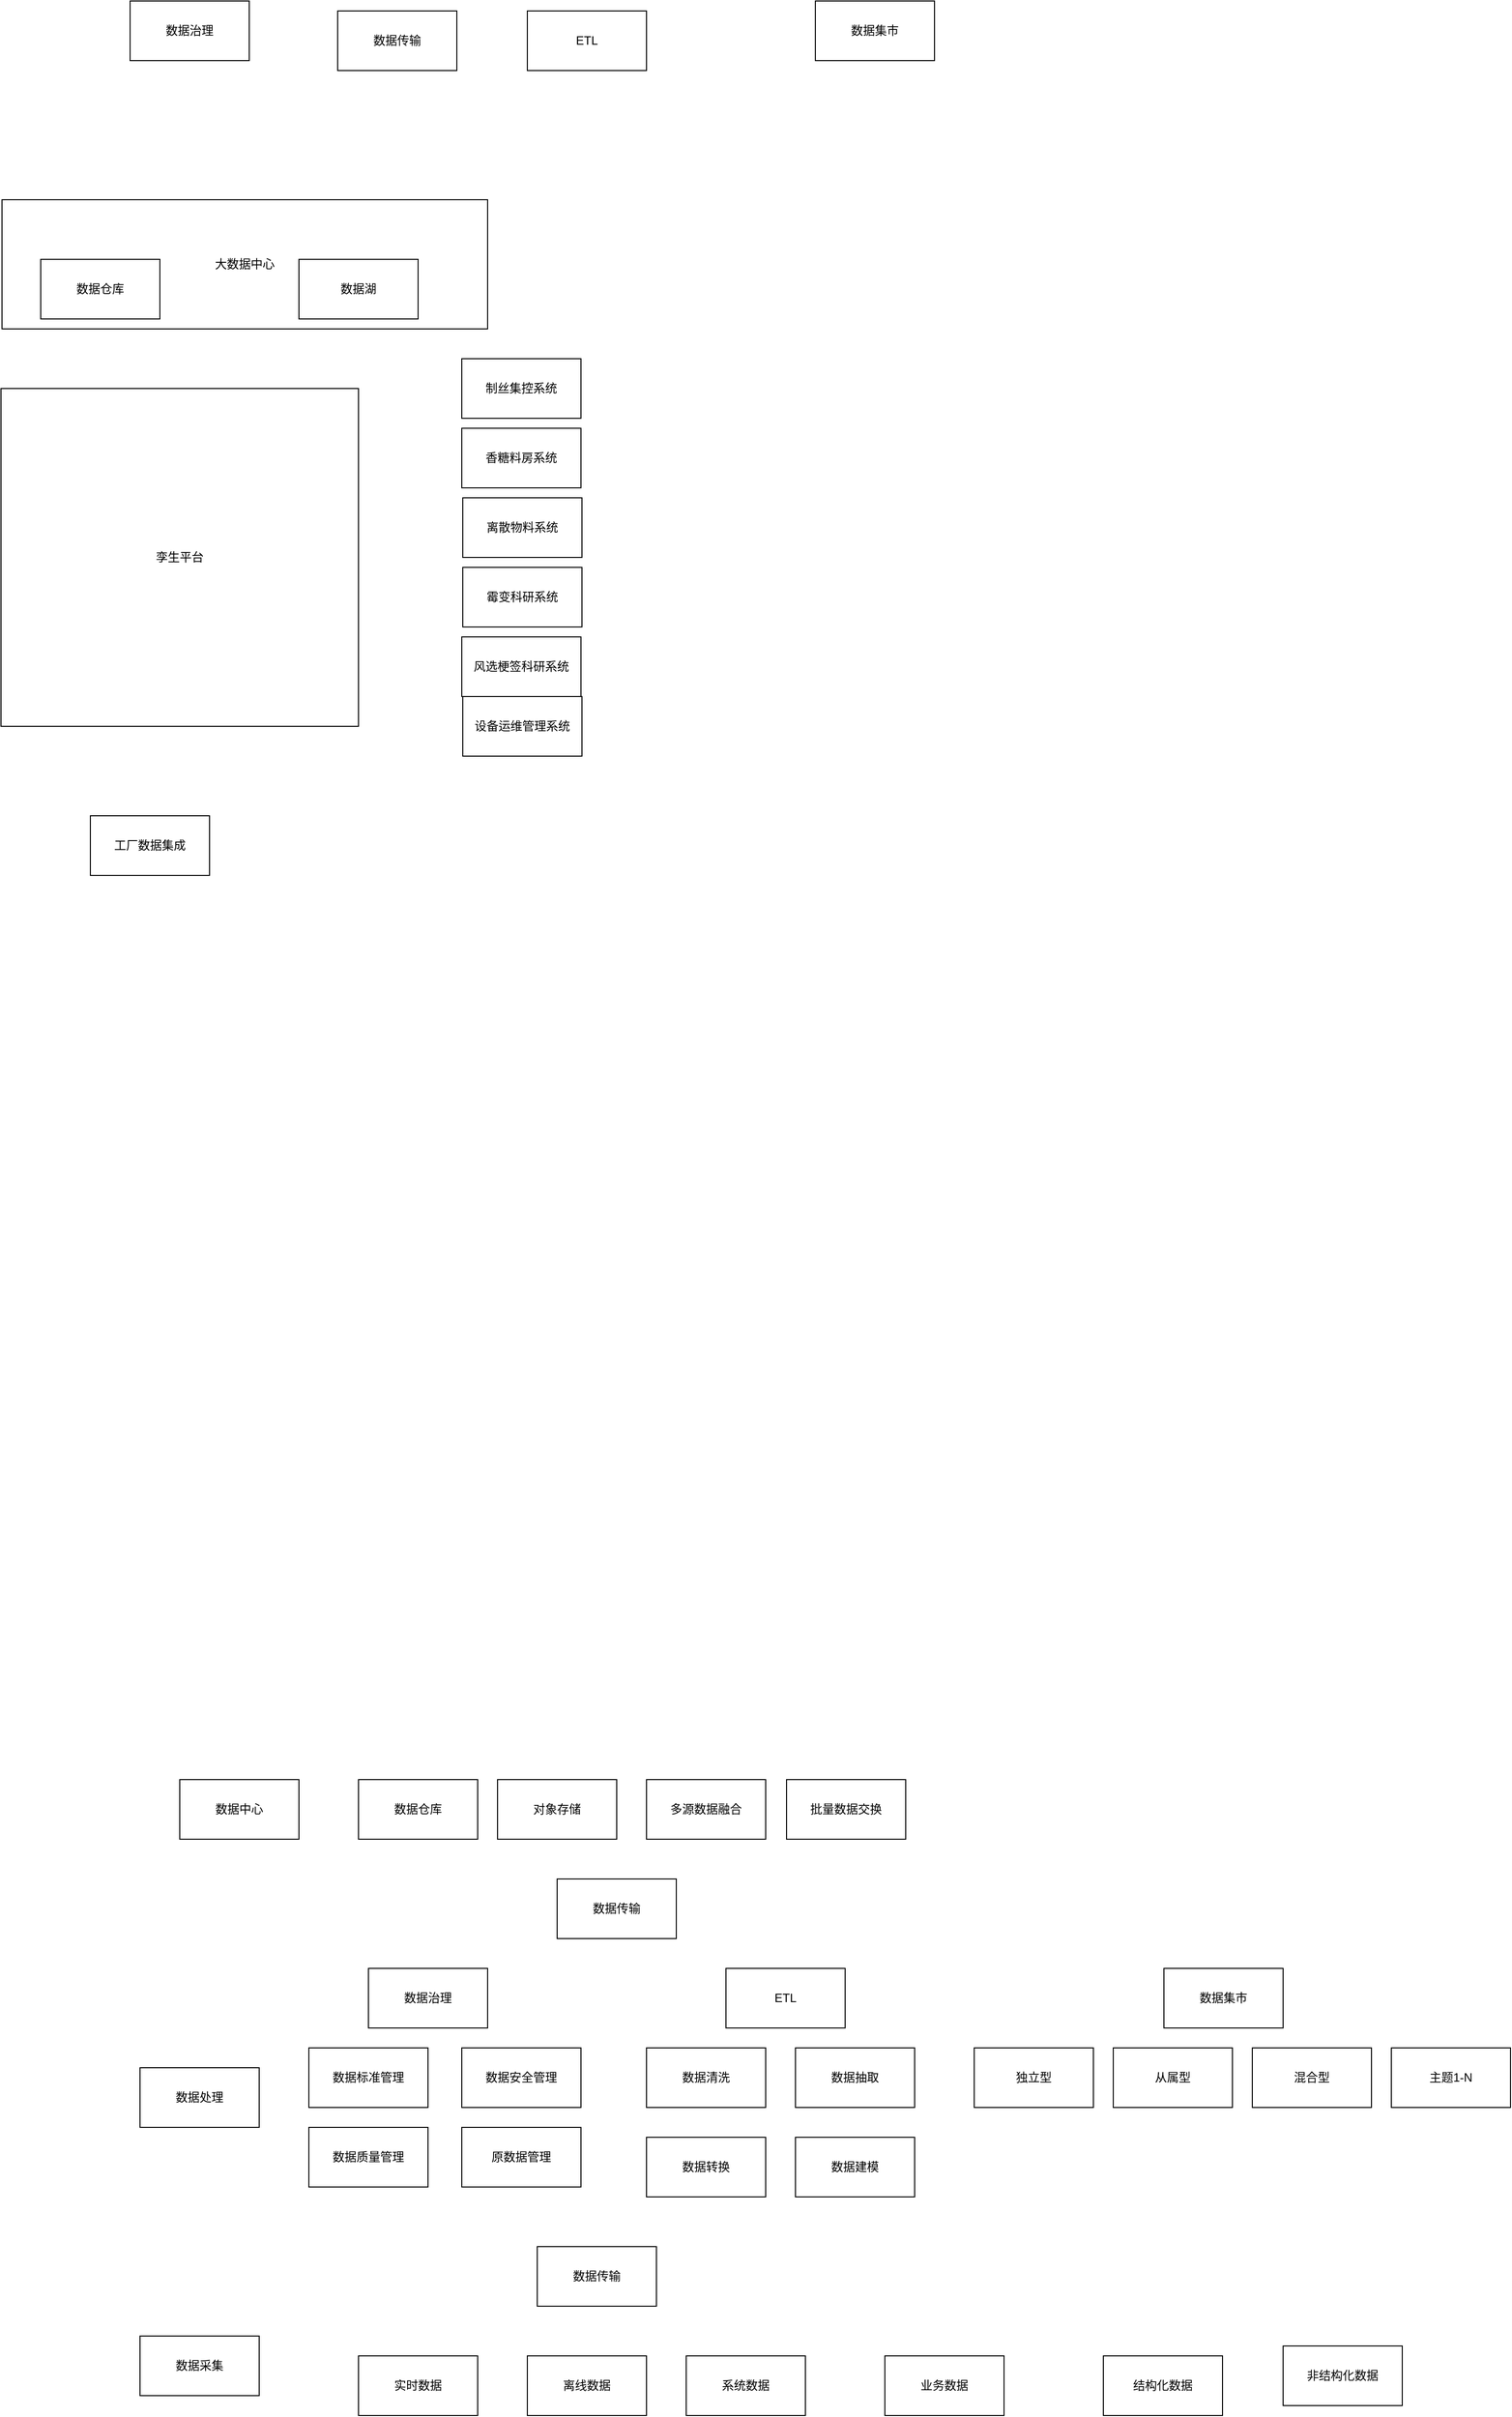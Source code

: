 <mxfile version="21.6.8" type="github">
  <diagram name="第 1 页" id="bUYPXVHY6qEtTD3wjHq3">
    <mxGraphModel dx="2261" dy="1927" grid="1" gridSize="10" guides="1" tooltips="1" connect="1" arrows="1" fold="1" page="1" pageScale="1" pageWidth="827" pageHeight="1169" math="0" shadow="0">
      <root>
        <mxCell id="0" />
        <mxCell id="1" parent="0" />
        <mxCell id="woWX3H5pv6czB2cQM8_J-5" value="数据采集" style="rounded=0;whiteSpace=wrap;html=1;" vertex="1" parent="1">
          <mxGeometry x="-10" y="1820" width="120" height="60" as="geometry" />
        </mxCell>
        <mxCell id="woWX3H5pv6czB2cQM8_J-6" value="实时数据" style="rounded=0;whiteSpace=wrap;html=1;" vertex="1" parent="1">
          <mxGeometry x="210" y="1840" width="120" height="60" as="geometry" />
        </mxCell>
        <mxCell id="woWX3H5pv6czB2cQM8_J-7" value="离线数据" style="rounded=0;whiteSpace=wrap;html=1;" vertex="1" parent="1">
          <mxGeometry x="380" y="1840" width="120" height="60" as="geometry" />
        </mxCell>
        <mxCell id="woWX3H5pv6czB2cQM8_J-8" value="系统数据" style="rounded=0;whiteSpace=wrap;html=1;" vertex="1" parent="1">
          <mxGeometry x="540" y="1840" width="120" height="60" as="geometry" />
        </mxCell>
        <mxCell id="woWX3H5pv6czB2cQM8_J-9" value="结构化数据" style="rounded=0;whiteSpace=wrap;html=1;" vertex="1" parent="1">
          <mxGeometry x="960" y="1840" width="120" height="60" as="geometry" />
        </mxCell>
        <mxCell id="woWX3H5pv6czB2cQM8_J-10" value="非结构化数据" style="rounded=0;whiteSpace=wrap;html=1;" vertex="1" parent="1">
          <mxGeometry x="1141" y="1830" width="120" height="60" as="geometry" />
        </mxCell>
        <mxCell id="woWX3H5pv6czB2cQM8_J-11" value="数据治理" style="rounded=0;whiteSpace=wrap;html=1;" vertex="1" parent="1">
          <mxGeometry x="220" y="1450" width="120" height="60" as="geometry" />
        </mxCell>
        <mxCell id="woWX3H5pv6czB2cQM8_J-12" value="数据标准管理" style="rounded=0;whiteSpace=wrap;html=1;" vertex="1" parent="1">
          <mxGeometry x="160" y="1530" width="120" height="60" as="geometry" />
        </mxCell>
        <mxCell id="woWX3H5pv6czB2cQM8_J-13" value="数据安全管理" style="rounded=0;whiteSpace=wrap;html=1;" vertex="1" parent="1">
          <mxGeometry x="314" y="1530" width="120" height="60" as="geometry" />
        </mxCell>
        <mxCell id="woWX3H5pv6czB2cQM8_J-14" value="数据质量管理" style="rounded=0;whiteSpace=wrap;html=1;" vertex="1" parent="1">
          <mxGeometry x="160" y="1610" width="120" height="60" as="geometry" />
        </mxCell>
        <mxCell id="woWX3H5pv6czB2cQM8_J-15" value="原数据管理" style="rounded=0;whiteSpace=wrap;html=1;" vertex="1" parent="1">
          <mxGeometry x="314" y="1610" width="120" height="60" as="geometry" />
        </mxCell>
        <mxCell id="woWX3H5pv6czB2cQM8_J-18" value="数据传输" style="rounded=0;whiteSpace=wrap;html=1;" vertex="1" parent="1">
          <mxGeometry x="390" y="1730" width="120" height="60" as="geometry" />
        </mxCell>
        <mxCell id="woWX3H5pv6czB2cQM8_J-20" value="ETL" style="rounded=0;whiteSpace=wrap;html=1;" vertex="1" parent="1">
          <mxGeometry x="580" y="1450" width="120" height="60" as="geometry" />
        </mxCell>
        <mxCell id="woWX3H5pv6czB2cQM8_J-21" value="数据清洗" style="rounded=0;whiteSpace=wrap;html=1;" vertex="1" parent="1">
          <mxGeometry x="500" y="1530" width="120" height="60" as="geometry" />
        </mxCell>
        <mxCell id="woWX3H5pv6czB2cQM8_J-22" value="数据抽取" style="rounded=0;whiteSpace=wrap;html=1;" vertex="1" parent="1">
          <mxGeometry x="650" y="1530" width="120" height="60" as="geometry" />
        </mxCell>
        <mxCell id="woWX3H5pv6czB2cQM8_J-23" value="数据转换" style="rounded=0;whiteSpace=wrap;html=1;" vertex="1" parent="1">
          <mxGeometry x="500" y="1620" width="120" height="60" as="geometry" />
        </mxCell>
        <mxCell id="woWX3H5pv6czB2cQM8_J-24" value="数据建模" style="rounded=0;whiteSpace=wrap;html=1;" vertex="1" parent="1">
          <mxGeometry x="650" y="1620" width="120" height="60" as="geometry" />
        </mxCell>
        <mxCell id="woWX3H5pv6czB2cQM8_J-25" value="数据集市" style="rounded=0;whiteSpace=wrap;html=1;" vertex="1" parent="1">
          <mxGeometry x="1021" y="1450" width="120" height="60" as="geometry" />
        </mxCell>
        <mxCell id="woWX3H5pv6czB2cQM8_J-26" value="独立型" style="rounded=0;whiteSpace=wrap;html=1;" vertex="1" parent="1">
          <mxGeometry x="830" y="1530" width="120" height="60" as="geometry" />
        </mxCell>
        <mxCell id="woWX3H5pv6czB2cQM8_J-27" value="从属型" style="rounded=0;whiteSpace=wrap;html=1;" vertex="1" parent="1">
          <mxGeometry x="970" y="1530" width="120" height="60" as="geometry" />
        </mxCell>
        <mxCell id="woWX3H5pv6czB2cQM8_J-28" value="混合型" style="rounded=0;whiteSpace=wrap;html=1;" vertex="1" parent="1">
          <mxGeometry x="1110" y="1530" width="120" height="60" as="geometry" />
        </mxCell>
        <mxCell id="woWX3H5pv6czB2cQM8_J-29" value="主题1-N" style="rounded=0;whiteSpace=wrap;html=1;" vertex="1" parent="1">
          <mxGeometry x="1250" y="1530" width="120" height="60" as="geometry" />
        </mxCell>
        <mxCell id="woWX3H5pv6czB2cQM8_J-30" value="数据中心" style="rounded=0;whiteSpace=wrap;html=1;" vertex="1" parent="1">
          <mxGeometry x="30" y="1260" width="120" height="60" as="geometry" />
        </mxCell>
        <mxCell id="woWX3H5pv6czB2cQM8_J-31" value="数据仓库" style="rounded=0;whiteSpace=wrap;html=1;" vertex="1" parent="1">
          <mxGeometry x="210" y="1260" width="120" height="60" as="geometry" />
        </mxCell>
        <mxCell id="woWX3H5pv6czB2cQM8_J-32" value="对象存储" style="rounded=0;whiteSpace=wrap;html=1;" vertex="1" parent="1">
          <mxGeometry x="350" y="1260" width="120" height="60" as="geometry" />
        </mxCell>
        <mxCell id="woWX3H5pv6czB2cQM8_J-33" value="多源数据融合" style="rounded=0;whiteSpace=wrap;html=1;" vertex="1" parent="1">
          <mxGeometry x="500" y="1260" width="120" height="60" as="geometry" />
        </mxCell>
        <mxCell id="woWX3H5pv6czB2cQM8_J-34" value="批量数据交换" style="rounded=0;whiteSpace=wrap;html=1;" vertex="1" parent="1">
          <mxGeometry x="641" y="1260" width="120" height="60" as="geometry" />
        </mxCell>
        <mxCell id="woWX3H5pv6czB2cQM8_J-35" value="业务数据" style="rounded=0;whiteSpace=wrap;html=1;" vertex="1" parent="1">
          <mxGeometry x="740" y="1840" width="120" height="60" as="geometry" />
        </mxCell>
        <mxCell id="woWX3H5pv6czB2cQM8_J-37" value="孪生平台" style="rounded=0;whiteSpace=wrap;html=1;" vertex="1" parent="1">
          <mxGeometry x="-150" y="-140" width="360" height="340" as="geometry" />
        </mxCell>
        <mxCell id="woWX3H5pv6czB2cQM8_J-39" value="数据处理" style="rounded=0;whiteSpace=wrap;html=1;" vertex="1" parent="1">
          <mxGeometry x="-10" y="1550" width="120" height="60" as="geometry" />
        </mxCell>
        <mxCell id="woWX3H5pv6czB2cQM8_J-40" value="数据传输" style="rounded=0;whiteSpace=wrap;html=1;" vertex="1" parent="1">
          <mxGeometry x="410" y="1360" width="120" height="60" as="geometry" />
        </mxCell>
        <mxCell id="woWX3H5pv6czB2cQM8_J-42" value="大数据中心" style="rounded=0;whiteSpace=wrap;html=1;" vertex="1" parent="1">
          <mxGeometry x="-149" y="-330" width="489" height="130" as="geometry" />
        </mxCell>
        <mxCell id="woWX3H5pv6czB2cQM8_J-43" value="数据仓库" style="rounded=0;whiteSpace=wrap;html=1;" vertex="1" parent="1">
          <mxGeometry x="-110" y="-270" width="120" height="60" as="geometry" />
        </mxCell>
        <mxCell id="woWX3H5pv6czB2cQM8_J-44" value="数据湖" style="rounded=0;whiteSpace=wrap;html=1;" vertex="1" parent="1">
          <mxGeometry x="150" y="-270" width="120" height="60" as="geometry" />
        </mxCell>
        <mxCell id="woWX3H5pv6czB2cQM8_J-45" value="工厂数据集成" style="rounded=0;whiteSpace=wrap;html=1;" vertex="1" parent="1">
          <mxGeometry x="-60" y="290" width="120" height="60" as="geometry" />
        </mxCell>
        <mxCell id="woWX3H5pv6czB2cQM8_J-46" value="制丝集控系统" style="rounded=0;whiteSpace=wrap;html=1;" vertex="1" parent="1">
          <mxGeometry x="314" y="-170" width="120" height="60" as="geometry" />
        </mxCell>
        <mxCell id="woWX3H5pv6czB2cQM8_J-47" value="离散物料系统" style="rounded=0;whiteSpace=wrap;html=1;" vertex="1" parent="1">
          <mxGeometry x="315" y="-30" width="120" height="60" as="geometry" />
        </mxCell>
        <mxCell id="woWX3H5pv6czB2cQM8_J-48" value="霉变科研系统" style="rounded=0;whiteSpace=wrap;html=1;" vertex="1" parent="1">
          <mxGeometry x="315" y="40" width="120" height="60" as="geometry" />
        </mxCell>
        <mxCell id="woWX3H5pv6czB2cQM8_J-49" value="风选梗签科研系统" style="rounded=0;whiteSpace=wrap;html=1;" vertex="1" parent="1">
          <mxGeometry x="314" y="110" width="120" height="60" as="geometry" />
        </mxCell>
        <mxCell id="woWX3H5pv6czB2cQM8_J-50" value="设备运维管理系统" style="rounded=0;whiteSpace=wrap;html=1;" vertex="1" parent="1">
          <mxGeometry x="315" y="170" width="120" height="60" as="geometry" />
        </mxCell>
        <mxCell id="woWX3H5pv6czB2cQM8_J-51" value="香糖料房系统" style="rounded=0;whiteSpace=wrap;html=1;" vertex="1" parent="1">
          <mxGeometry x="314" y="-100" width="120" height="60" as="geometry" />
        </mxCell>
        <mxCell id="woWX3H5pv6czB2cQM8_J-53" value="数据传输" style="rounded=0;whiteSpace=wrap;html=1;" vertex="1" parent="1">
          <mxGeometry x="189" y="-520" width="120" height="60" as="geometry" />
        </mxCell>
        <mxCell id="woWX3H5pv6czB2cQM8_J-54" value="数据治理" style="rounded=0;whiteSpace=wrap;html=1;" vertex="1" parent="1">
          <mxGeometry x="-20" y="-530" width="120" height="60" as="geometry" />
        </mxCell>
        <mxCell id="woWX3H5pv6czB2cQM8_J-55" value="ETL" style="rounded=0;whiteSpace=wrap;html=1;" vertex="1" parent="1">
          <mxGeometry x="380" y="-520" width="120" height="60" as="geometry" />
        </mxCell>
        <mxCell id="woWX3H5pv6czB2cQM8_J-56" value="数据集市" style="rounded=0;whiteSpace=wrap;html=1;" vertex="1" parent="1">
          <mxGeometry x="670" y="-530" width="120" height="60" as="geometry" />
        </mxCell>
      </root>
    </mxGraphModel>
  </diagram>
</mxfile>
